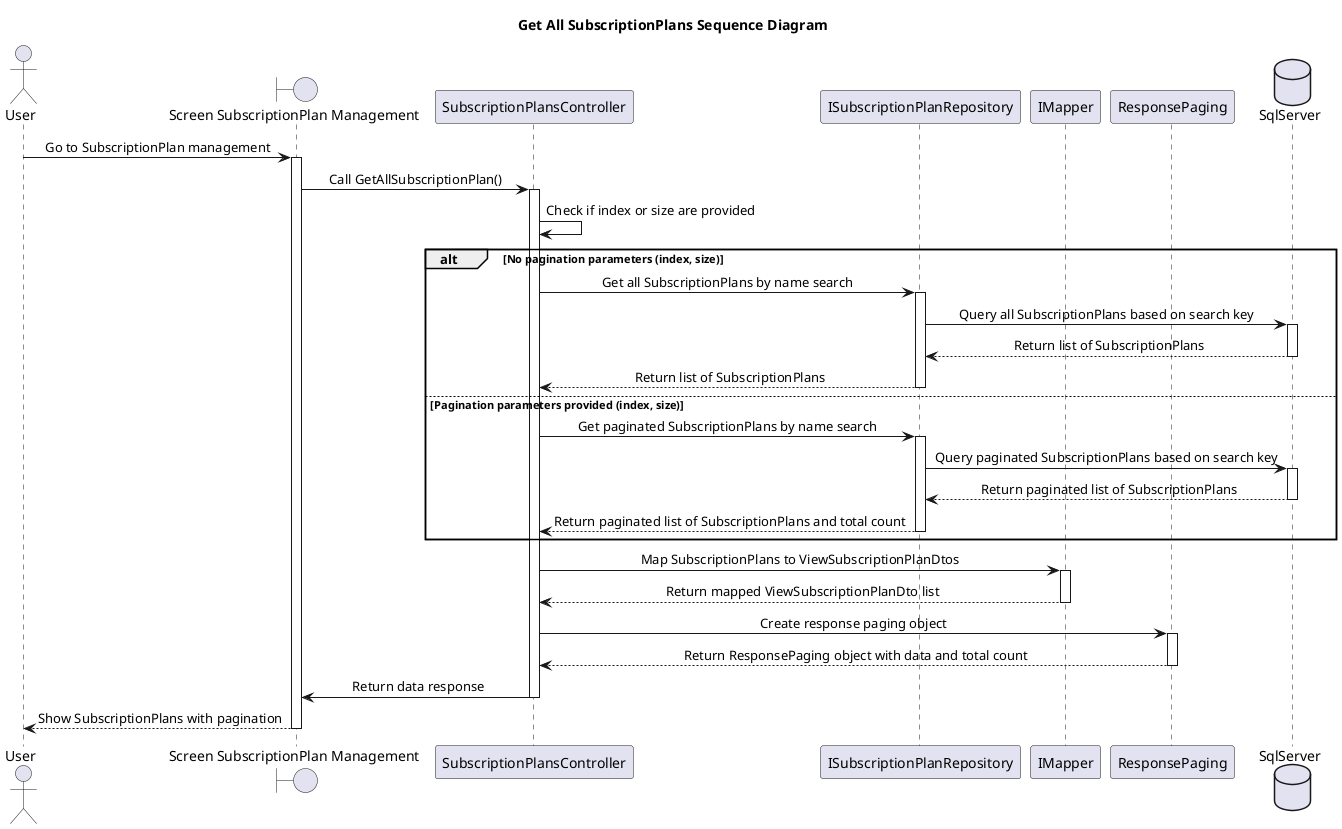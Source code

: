 @startuml
skinparam classAttributeIconSize 0
skinparam SequenceMessageAlignment center
Title Get All SubscriptionPlans Sequence Diagram

actor "User" as U
boundary "Screen SubscriptionPlan Management" as PSubscriptionPlan
participant "SubscriptionPlansController" as SubscriptionPlansController
participant "ISubscriptionPlanRepository" as ISubscriptionPlanRepo
participant "IMapper" as Mapper
participant "ResponsePaging" as ResponsePaging
database "SqlServer" as DbContext


U -> PSubscriptionPlan : Go to SubscriptionPlan management
activate PSubscriptionPlan

PSubscriptionPlan -> SubscriptionPlansController : Call GetAllSubscriptionPlan()
activate SubscriptionPlansController


    SubscriptionPlansController -> SubscriptionPlansController : Check if index or size are provided
    alt No pagination parameters (index, size)
        SubscriptionPlansController -> ISubscriptionPlanRepo : Get all SubscriptionPlans by name search
        activate ISubscriptionPlanRepo
        ISubscriptionPlanRepo -> DbContext : Query all SubscriptionPlans based on search key
        activate DbContext
        DbContext --> ISubscriptionPlanRepo : Return list of SubscriptionPlans
        deactivate DbContext
        ISubscriptionPlanRepo --> SubscriptionPlansController : Return list of SubscriptionPlans
        deactivate ISubscriptionPlanRepo
    else Pagination parameters provided (index, size)
        SubscriptionPlansController -> ISubscriptionPlanRepo : Get paginated SubscriptionPlans by name search
        activate ISubscriptionPlanRepo
        ISubscriptionPlanRepo -> DbContext : Query paginated SubscriptionPlans based on search key
        activate DbContext
        DbContext --> ISubscriptionPlanRepo : Return paginated list of SubscriptionPlans
        deactivate DbContext
        ISubscriptionPlanRepo --> SubscriptionPlansController : Return paginated list of SubscriptionPlans and total count
        deactivate ISubscriptionPlanRepo
    end

    SubscriptionPlansController -> Mapper : Map SubscriptionPlans to ViewSubscriptionPlanDtos
    activate Mapper
    Mapper --> SubscriptionPlansController : Return mapped ViewSubscriptionPlanDto list
    deactivate Mapper

    SubscriptionPlansController -> ResponsePaging : Create response paging object
    activate ResponsePaging
    ResponsePaging --> SubscriptionPlansController : Return ResponsePaging object with data and total count
    deactivate ResponsePaging
    SubscriptionPlansController -> PSubscriptionPlan : Return data response
    deactivate SubscriptionPlansController
    PSubscriptionPlan --> U : Show SubscriptionPlans with pagination
    deactivate PSubscriptionPlan



@enduml

